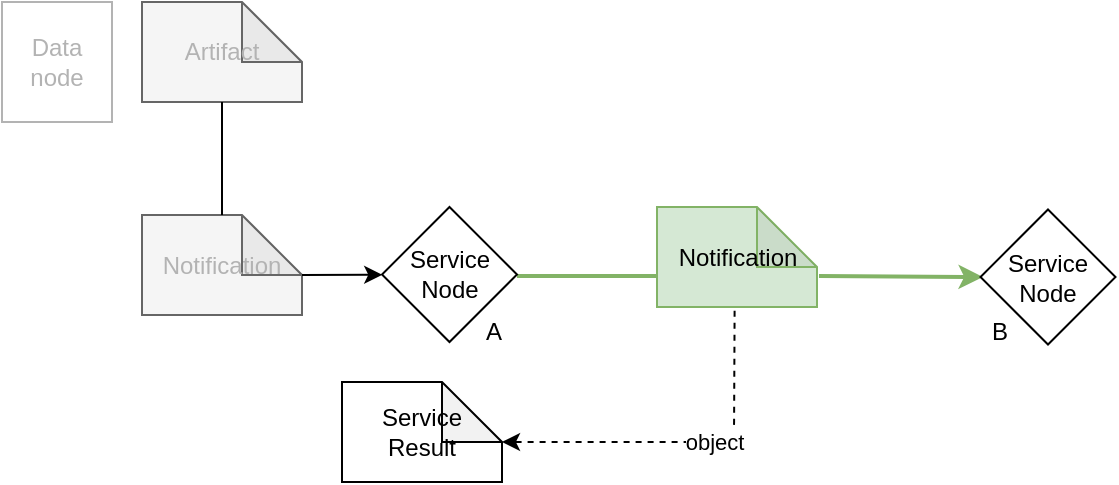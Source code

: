 <mxfile version="20.3.0" type="google"><diagram id="bKlIuONL0UMYNWtzhna3" name="Page-1"><mxGraphModel grid="1" page="1" gridSize="10" guides="1" tooltips="1" connect="1" arrows="1" fold="1" pageScale="1" pageWidth="827" pageHeight="1169" math="0" shadow="0"><root><mxCell id="0"/><mxCell id="1" parent="0"/><mxCell id="B7y1gIS1nqqBivOsphvt-3" value="&lt;font color=&quot;#b3b3b3&quot;&gt;Data node&lt;/font&gt;" style="rounded=0;whiteSpace=wrap;html=1;rotation=0;strokeColor=#B3B3B3;" vertex="1" parent="1"><mxGeometry x="130" y="190" width="55" height="60" as="geometry"/></mxCell><mxCell id="B7y1gIS1nqqBivOsphvt-5" value="Notification" style="shape=note;whiteSpace=wrap;html=1;backgroundOutline=1;darkOpacity=0.05;strokeColor=#82b366;fillColor=#d5e8d4;" vertex="1" parent="1"><mxGeometry x="457.5" y="292.5" width="80" height="50" as="geometry"/></mxCell><mxCell id="B7y1gIS1nqqBivOsphvt-6" value="&lt;font color=&quot;#b3b3b3&quot;&gt;Artifact&lt;/font&gt;" style="shape=note;whiteSpace=wrap;html=1;backgroundOutline=1;darkOpacity=0.05;strokeColor=#666666;fillColor=#f5f5f5;fontColor=#333333;" vertex="1" parent="1"><mxGeometry x="200" y="190" width="80" height="50" as="geometry"/></mxCell><mxCell id="B7y1gIS1nqqBivOsphvt-10" value="" style="endArrow=none;html=1;strokeWidth=2;fillColor=#d5e8d4;strokeColor=#82b366;" edge="1" parent="1"><mxGeometry width="50" height="50" relative="1" as="geometry"><mxPoint x="387.5" y="327" as="sourcePoint"/><mxPoint x="457.5" y="327" as="targetPoint"/></mxGeometry></mxCell><mxCell id="B7y1gIS1nqqBivOsphvt-11" value="" style="endArrow=classic;html=1;entryX=0;entryY=0.75;entryDx=0;entryDy=0;strokeWidth=2;fillColor=#d5e8d4;strokeColor=#82b366;" edge="1" parent="1"><mxGeometry width="50" height="50" relative="1" as="geometry"><mxPoint x="538.5" y="327" as="sourcePoint"/><mxPoint x="620.5" y="327.5" as="targetPoint"/></mxGeometry></mxCell><mxCell id="iOjpoVvlTKAoku4WwS8u-3" value="Service&lt;br&gt;Node" style="rhombus;whiteSpace=wrap;html=1;" vertex="1" parent="1"><mxGeometry x="619.25" y="293.75" width="67.5" height="67.5" as="geometry"/></mxCell><mxCell id="rn1wkCCqfpatfKzMjeWk-1" value="Service&lt;br&gt;Node" style="rhombus;whiteSpace=wrap;html=1;" vertex="1" parent="1"><mxGeometry x="320" y="292.5" width="67.5" height="67.5" as="geometry"/></mxCell><mxCell id="rn1wkCCqfpatfKzMjeWk-2" value="A" style="text;html=1;strokeColor=none;fillColor=none;align=center;verticalAlign=middle;whiteSpace=wrap;rounded=0;" vertex="1" parent="1"><mxGeometry x="346" y="340.25" width="60" height="30" as="geometry"/></mxCell><mxCell id="rn1wkCCqfpatfKzMjeWk-3" value="B" style="text;html=1;strokeColor=none;fillColor=none;align=center;verticalAlign=middle;whiteSpace=wrap;rounded=0;" vertex="1" parent="1"><mxGeometry x="599" y="340.25" width="60" height="30" as="geometry"/></mxCell><mxCell id="mjaI6Ewt2-J-WapiaYan-2" value="" style="endArrow=classic;html=1;rounded=1;dashed=1;exitX=0.485;exitY=1.037;exitDx=0;exitDy=0;exitPerimeter=0;" edge="1" parent="1" source="B7y1gIS1nqqBivOsphvt-5"><mxGeometry width="50" height="50" relative="1" as="geometry"><mxPoint x="498" y="350" as="sourcePoint"/><mxPoint x="380" y="410" as="targetPoint"/><Array as="points"><mxPoint x="496" y="410"/></Array></mxGeometry></mxCell><mxCell id="mjaI6Ewt2-J-WapiaYan-6" value="object" style="edgeLabel;html=1;align=center;verticalAlign=middle;resizable=0;points=[];" connectable="0" vertex="1" parent="mjaI6Ewt2-J-WapiaYan-2"><mxGeometry x="-0.167" relative="1" as="geometry"><mxPoint as="offset"/></mxGeometry></mxCell><mxCell id="beWOW6R-XRe1BDAYGSKH-3" value="&lt;font color=&quot;#b3b3b3&quot;&gt;Notification&lt;/font&gt;" style="shape=note;whiteSpace=wrap;html=1;backgroundOutline=1;darkOpacity=0.05;strokeColor=#666666;fillColor=#f5f5f5;fontColor=#333333;" vertex="1" parent="1"><mxGeometry x="200" y="296.5" width="80" height="50" as="geometry"/></mxCell><mxCell id="beWOW6R-XRe1BDAYGSKH-5" value="" style="endArrow=none;html=1;rounded=0;fontColor=#B3B3B3;entryX=0.5;entryY=1;entryDx=0;entryDy=0;entryPerimeter=0;exitX=0.5;exitY=0;exitDx=0;exitDy=0;exitPerimeter=0;" edge="1" parent="1" source="beWOW6R-XRe1BDAYGSKH-3" target="B7y1gIS1nqqBivOsphvt-6"><mxGeometry width="50" height="50" relative="1" as="geometry"><mxPoint x="470" y="440" as="sourcePoint"/><mxPoint x="520" y="390" as="targetPoint"/></mxGeometry></mxCell><mxCell id="beWOW6R-XRe1BDAYGSKH-6" value="" style="endArrow=classic;html=1;rounded=0;fontColor=#B3B3B3;exitX=0;exitY=0;exitDx=80;exitDy=30;exitPerimeter=0;" edge="1" parent="1" source="beWOW6R-XRe1BDAYGSKH-3" target="rn1wkCCqfpatfKzMjeWk-1"><mxGeometry width="50" height="50" relative="1" as="geometry"><mxPoint x="470" y="440" as="sourcePoint"/><mxPoint x="520" y="390" as="targetPoint"/></mxGeometry></mxCell><mxCell id="beWOW6R-XRe1BDAYGSKH-8" value="Service&lt;br&gt;Result" style="shape=note;whiteSpace=wrap;html=1;backgroundOutline=1;darkOpacity=0.05;" vertex="1" parent="1"><mxGeometry x="300" y="380" width="80" height="50" as="geometry"/></mxCell></root></mxGraphModel></diagram></mxfile>